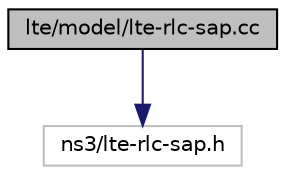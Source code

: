 digraph "lte/model/lte-rlc-sap.cc"
{
  edge [fontname="Helvetica",fontsize="10",labelfontname="Helvetica",labelfontsize="10"];
  node [fontname="Helvetica",fontsize="10",shape=record];
  Node1 [label="lte/model/lte-rlc-sap.cc",height=0.2,width=0.4,color="black", fillcolor="grey75", style="filled", fontcolor="black"];
  Node1 -> Node2 [color="midnightblue",fontsize="10",style="solid"];
  Node2 [label="ns3/lte-rlc-sap.h",height=0.2,width=0.4,color="grey75", fillcolor="white", style="filled"];
}
